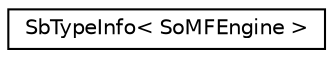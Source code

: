 digraph "Graphical Class Hierarchy"
{
 // LATEX_PDF_SIZE
  edge [fontname="Helvetica",fontsize="10",labelfontname="Helvetica",labelfontsize="10"];
  node [fontname="Helvetica",fontsize="10",shape=record];
  rankdir="LR";
  Node0 [label="SbTypeInfo\< SoMFEngine \>",height=0.2,width=0.4,color="black", fillcolor="white", style="filled",URL="$structSbTypeInfo_3_01SoMFEngine_01_4.html",tooltip=" "];
}
